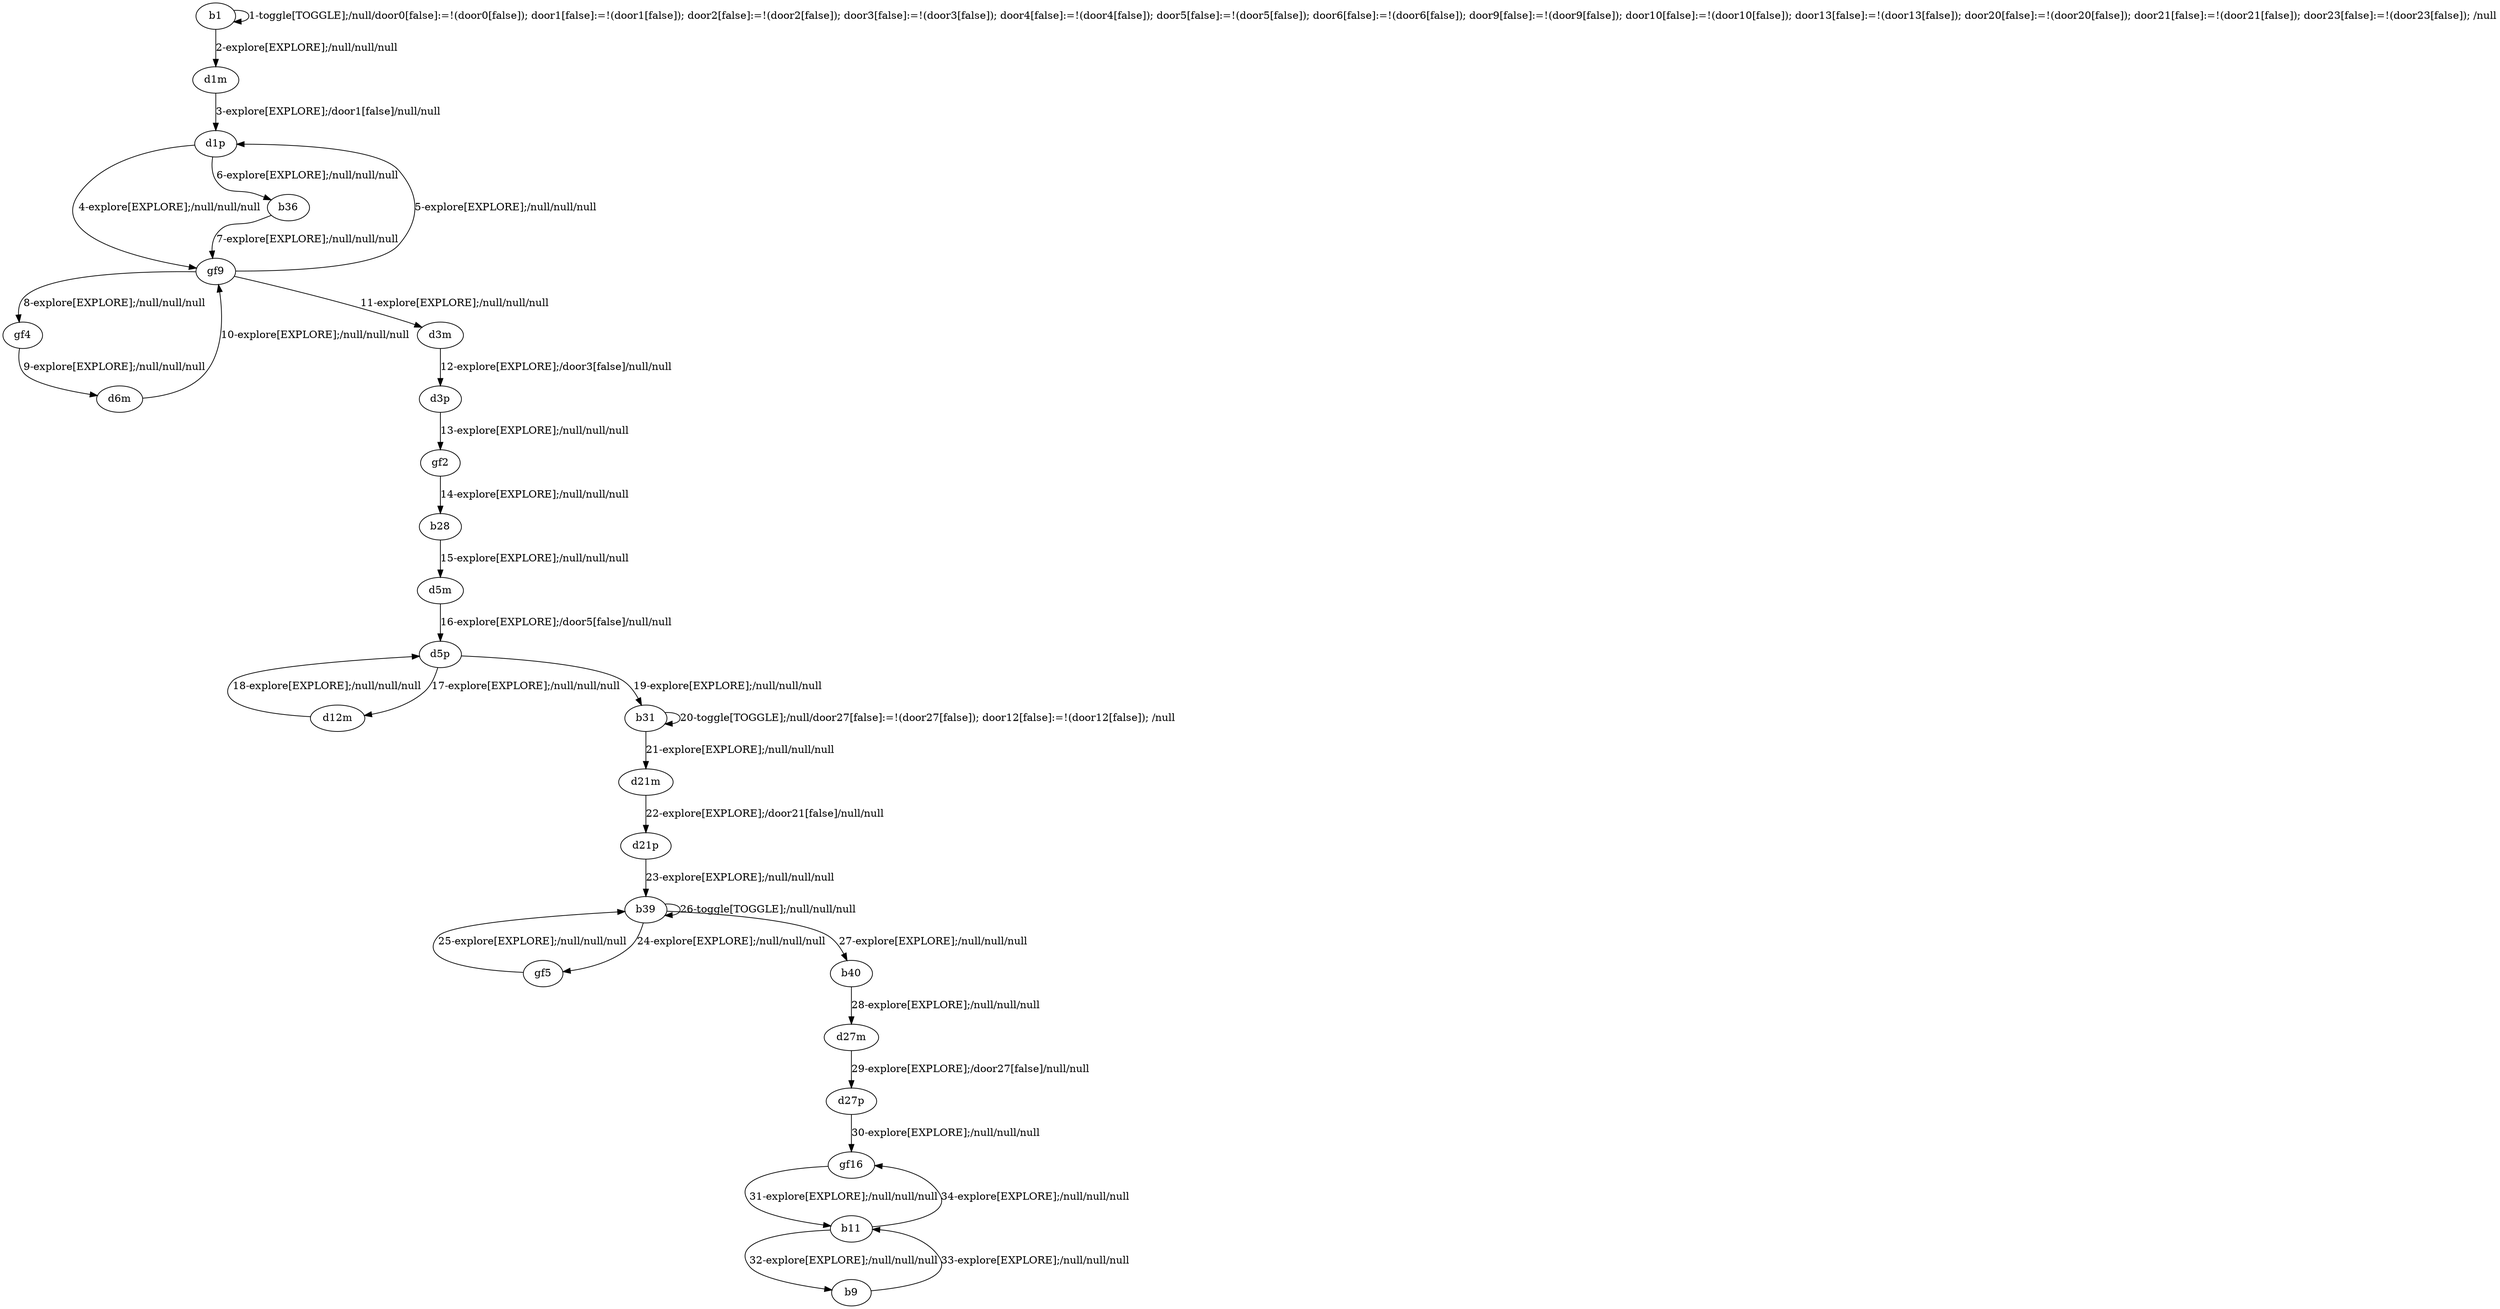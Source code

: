 # Total number of goals covered by this test: 2
# b11 --> gf16
# b9 --> b11

digraph g {
"b1" -> "b1" [label = "1-toggle[TOGGLE];/null/door0[false]:=!(door0[false]); door1[false]:=!(door1[false]); door2[false]:=!(door2[false]); door3[false]:=!(door3[false]); door4[false]:=!(door4[false]); door5[false]:=!(door5[false]); door6[false]:=!(door6[false]); door9[false]:=!(door9[false]); door10[false]:=!(door10[false]); door13[false]:=!(door13[false]); door20[false]:=!(door20[false]); door21[false]:=!(door21[false]); door23[false]:=!(door23[false]); /null"];
"b1" -> "d1m" [label = "2-explore[EXPLORE];/null/null/null"];
"d1m" -> "d1p" [label = "3-explore[EXPLORE];/door1[false]/null/null"];
"d1p" -> "gf9" [label = "4-explore[EXPLORE];/null/null/null"];
"gf9" -> "d1p" [label = "5-explore[EXPLORE];/null/null/null"];
"d1p" -> "b36" [label = "6-explore[EXPLORE];/null/null/null"];
"b36" -> "gf9" [label = "7-explore[EXPLORE];/null/null/null"];
"gf9" -> "gf4" [label = "8-explore[EXPLORE];/null/null/null"];
"gf4" -> "d6m" [label = "9-explore[EXPLORE];/null/null/null"];
"d6m" -> "gf9" [label = "10-explore[EXPLORE];/null/null/null"];
"gf9" -> "d3m" [label = "11-explore[EXPLORE];/null/null/null"];
"d3m" -> "d3p" [label = "12-explore[EXPLORE];/door3[false]/null/null"];
"d3p" -> "gf2" [label = "13-explore[EXPLORE];/null/null/null"];
"gf2" -> "b28" [label = "14-explore[EXPLORE];/null/null/null"];
"b28" -> "d5m" [label = "15-explore[EXPLORE];/null/null/null"];
"d5m" -> "d5p" [label = "16-explore[EXPLORE];/door5[false]/null/null"];
"d5p" -> "d12m" [label = "17-explore[EXPLORE];/null/null/null"];
"d12m" -> "d5p" [label = "18-explore[EXPLORE];/null/null/null"];
"d5p" -> "b31" [label = "19-explore[EXPLORE];/null/null/null"];
"b31" -> "b31" [label = "20-toggle[TOGGLE];/null/door27[false]:=!(door27[false]); door12[false]:=!(door12[false]); /null"];
"b31" -> "d21m" [label = "21-explore[EXPLORE];/null/null/null"];
"d21m" -> "d21p" [label = "22-explore[EXPLORE];/door21[false]/null/null"];
"d21p" -> "b39" [label = "23-explore[EXPLORE];/null/null/null"];
"b39" -> "gf5" [label = "24-explore[EXPLORE];/null/null/null"];
"gf5" -> "b39" [label = "25-explore[EXPLORE];/null/null/null"];
"b39" -> "b39" [label = "26-toggle[TOGGLE];/null/null/null"];
"b39" -> "b40" [label = "27-explore[EXPLORE];/null/null/null"];
"b40" -> "d27m" [label = "28-explore[EXPLORE];/null/null/null"];
"d27m" -> "d27p" [label = "29-explore[EXPLORE];/door27[false]/null/null"];
"d27p" -> "gf16" [label = "30-explore[EXPLORE];/null/null/null"];
"gf16" -> "b11" [label = "31-explore[EXPLORE];/null/null/null"];
"b11" -> "b9" [label = "32-explore[EXPLORE];/null/null/null"];
"b9" -> "b11" [label = "33-explore[EXPLORE];/null/null/null"];
"b11" -> "gf16" [label = "34-explore[EXPLORE];/null/null/null"];
}